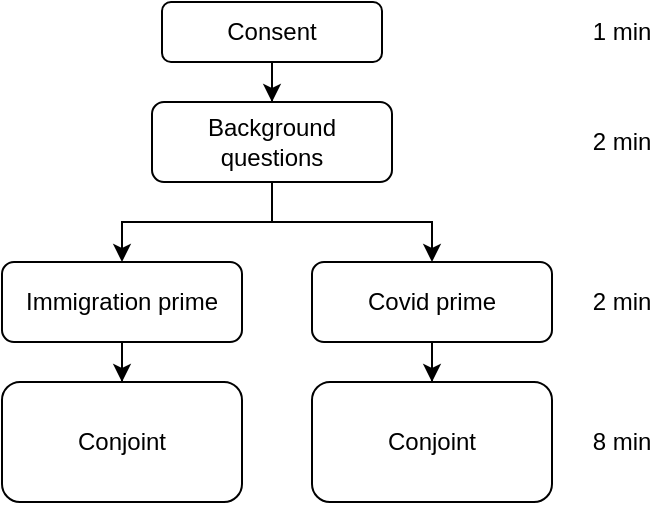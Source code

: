 <mxfile version="14.4.9" type="device"><diagram id="Bl2cceorWQnK5txsbM-f" name="Page-1"><mxGraphModel dx="1038" dy="580" grid="1" gridSize="10" guides="1" tooltips="1" connect="1" arrows="1" fold="1" page="1" pageScale="1" pageWidth="850" pageHeight="1100" math="0" shadow="0"><root><mxCell id="0"/><mxCell id="1" parent="0"/><mxCell id="u20ZFgHVfyXcnIaYUrya-3" value="" style="edgeStyle=orthogonalEdgeStyle;rounded=0;orthogonalLoop=1;jettySize=auto;html=1;" edge="1" parent="1" source="u20ZFgHVfyXcnIaYUrya-1" target="u20ZFgHVfyXcnIaYUrya-2"><mxGeometry relative="1" as="geometry"/></mxCell><mxCell id="u20ZFgHVfyXcnIaYUrya-1" value="Consent" style="rounded=1;whiteSpace=wrap;html=1;" vertex="1" parent="1"><mxGeometry x="230" y="140" width="110" height="30" as="geometry"/></mxCell><mxCell id="u20ZFgHVfyXcnIaYUrya-5" value="" style="edgeStyle=orthogonalEdgeStyle;rounded=0;orthogonalLoop=1;jettySize=auto;html=1;" edge="1" parent="1" source="u20ZFgHVfyXcnIaYUrya-2" target="u20ZFgHVfyXcnIaYUrya-4"><mxGeometry relative="1" as="geometry"/></mxCell><mxCell id="u20ZFgHVfyXcnIaYUrya-7" value="" style="edgeStyle=orthogonalEdgeStyle;rounded=0;orthogonalLoop=1;jettySize=auto;html=1;" edge="1" parent="1" source="u20ZFgHVfyXcnIaYUrya-2" target="u20ZFgHVfyXcnIaYUrya-6"><mxGeometry relative="1" as="geometry"/></mxCell><mxCell id="u20ZFgHVfyXcnIaYUrya-2" value="Background questions" style="whiteSpace=wrap;html=1;rounded=1;" vertex="1" parent="1"><mxGeometry x="225" y="190" width="120" height="40" as="geometry"/></mxCell><mxCell id="u20ZFgHVfyXcnIaYUrya-9" value="" style="edgeStyle=orthogonalEdgeStyle;rounded=0;orthogonalLoop=1;jettySize=auto;html=1;" edge="1" parent="1" source="u20ZFgHVfyXcnIaYUrya-4" target="u20ZFgHVfyXcnIaYUrya-8"><mxGeometry relative="1" as="geometry"/></mxCell><mxCell id="u20ZFgHVfyXcnIaYUrya-4" value="Immigration prime" style="whiteSpace=wrap;html=1;rounded=1;" vertex="1" parent="1"><mxGeometry x="150" y="270" width="120" height="40" as="geometry"/></mxCell><mxCell id="u20ZFgHVfyXcnIaYUrya-11" value="" style="edgeStyle=orthogonalEdgeStyle;rounded=0;orthogonalLoop=1;jettySize=auto;html=1;" edge="1" parent="1" source="u20ZFgHVfyXcnIaYUrya-6" target="u20ZFgHVfyXcnIaYUrya-10"><mxGeometry relative="1" as="geometry"/></mxCell><mxCell id="u20ZFgHVfyXcnIaYUrya-6" value="Covid prime" style="whiteSpace=wrap;html=1;rounded=1;" vertex="1" parent="1"><mxGeometry x="305" y="270" width="120" height="40" as="geometry"/></mxCell><mxCell id="u20ZFgHVfyXcnIaYUrya-8" value="Conjoint" style="whiteSpace=wrap;html=1;rounded=1;" vertex="1" parent="1"><mxGeometry x="150" y="330" width="120" height="60" as="geometry"/></mxCell><mxCell id="u20ZFgHVfyXcnIaYUrya-10" value="Conjoint" style="whiteSpace=wrap;html=1;rounded=1;" vertex="1" parent="1"><mxGeometry x="305" y="330" width="120" height="60" as="geometry"/></mxCell><mxCell id="u20ZFgHVfyXcnIaYUrya-12" value="1 min" style="text;html=1;strokeColor=none;fillColor=none;align=center;verticalAlign=middle;whiteSpace=wrap;rounded=0;" vertex="1" parent="1"><mxGeometry x="440" y="145" width="40" height="20" as="geometry"/></mxCell><mxCell id="u20ZFgHVfyXcnIaYUrya-13" value="2 min" style="text;html=1;strokeColor=none;fillColor=none;align=center;verticalAlign=middle;whiteSpace=wrap;rounded=0;" vertex="1" parent="1"><mxGeometry x="440" y="200" width="40" height="20" as="geometry"/></mxCell><mxCell id="u20ZFgHVfyXcnIaYUrya-14" value="2 min" style="text;html=1;strokeColor=none;fillColor=none;align=center;verticalAlign=middle;whiteSpace=wrap;rounded=0;" vertex="1" parent="1"><mxGeometry x="440" y="280" width="40" height="20" as="geometry"/></mxCell><mxCell id="u20ZFgHVfyXcnIaYUrya-15" value="8 min" style="text;html=1;strokeColor=none;fillColor=none;align=center;verticalAlign=middle;whiteSpace=wrap;rounded=0;" vertex="1" parent="1"><mxGeometry x="440" y="350" width="40" height="20" as="geometry"/></mxCell></root></mxGraphModel></diagram></mxfile>